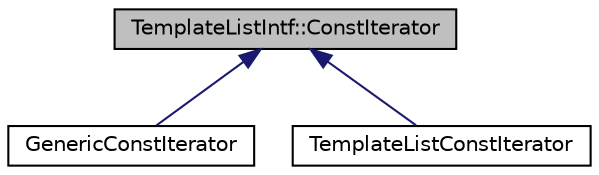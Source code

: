 digraph "TemplateListIntf::ConstIterator"
{
 // INTERACTIVE_SVG=YES
  edge [fontname="Helvetica",fontsize="10",labelfontname="Helvetica",labelfontsize="10"];
  node [fontname="Helvetica",fontsize="10",shape=record];
  Node0 [label="TemplateListIntf::ConstIterator",height=0.2,width=0.4,color="black", fillcolor="grey75", style="filled", fontcolor="black"];
  Node0 -> Node1 [dir="back",color="midnightblue",fontsize="10",style="solid",fontname="Helvetica"];
  Node1 [label="GenericConstIterator",height=0.2,width=0.4,color="black", fillcolor="white", style="filled",URL="$df/d6e/class_generic_const_iterator.html",tooltip="Template List iterator support. "];
  Node0 -> Node2 [dir="back",color="midnightblue",fontsize="10",style="solid",fontname="Helvetica"];
  Node2 [label="TemplateListConstIterator",height=0.2,width=0.4,color="black", fillcolor="white", style="filled",URL="$d5/df0/class_template_list_const_iterator.html"];
}
